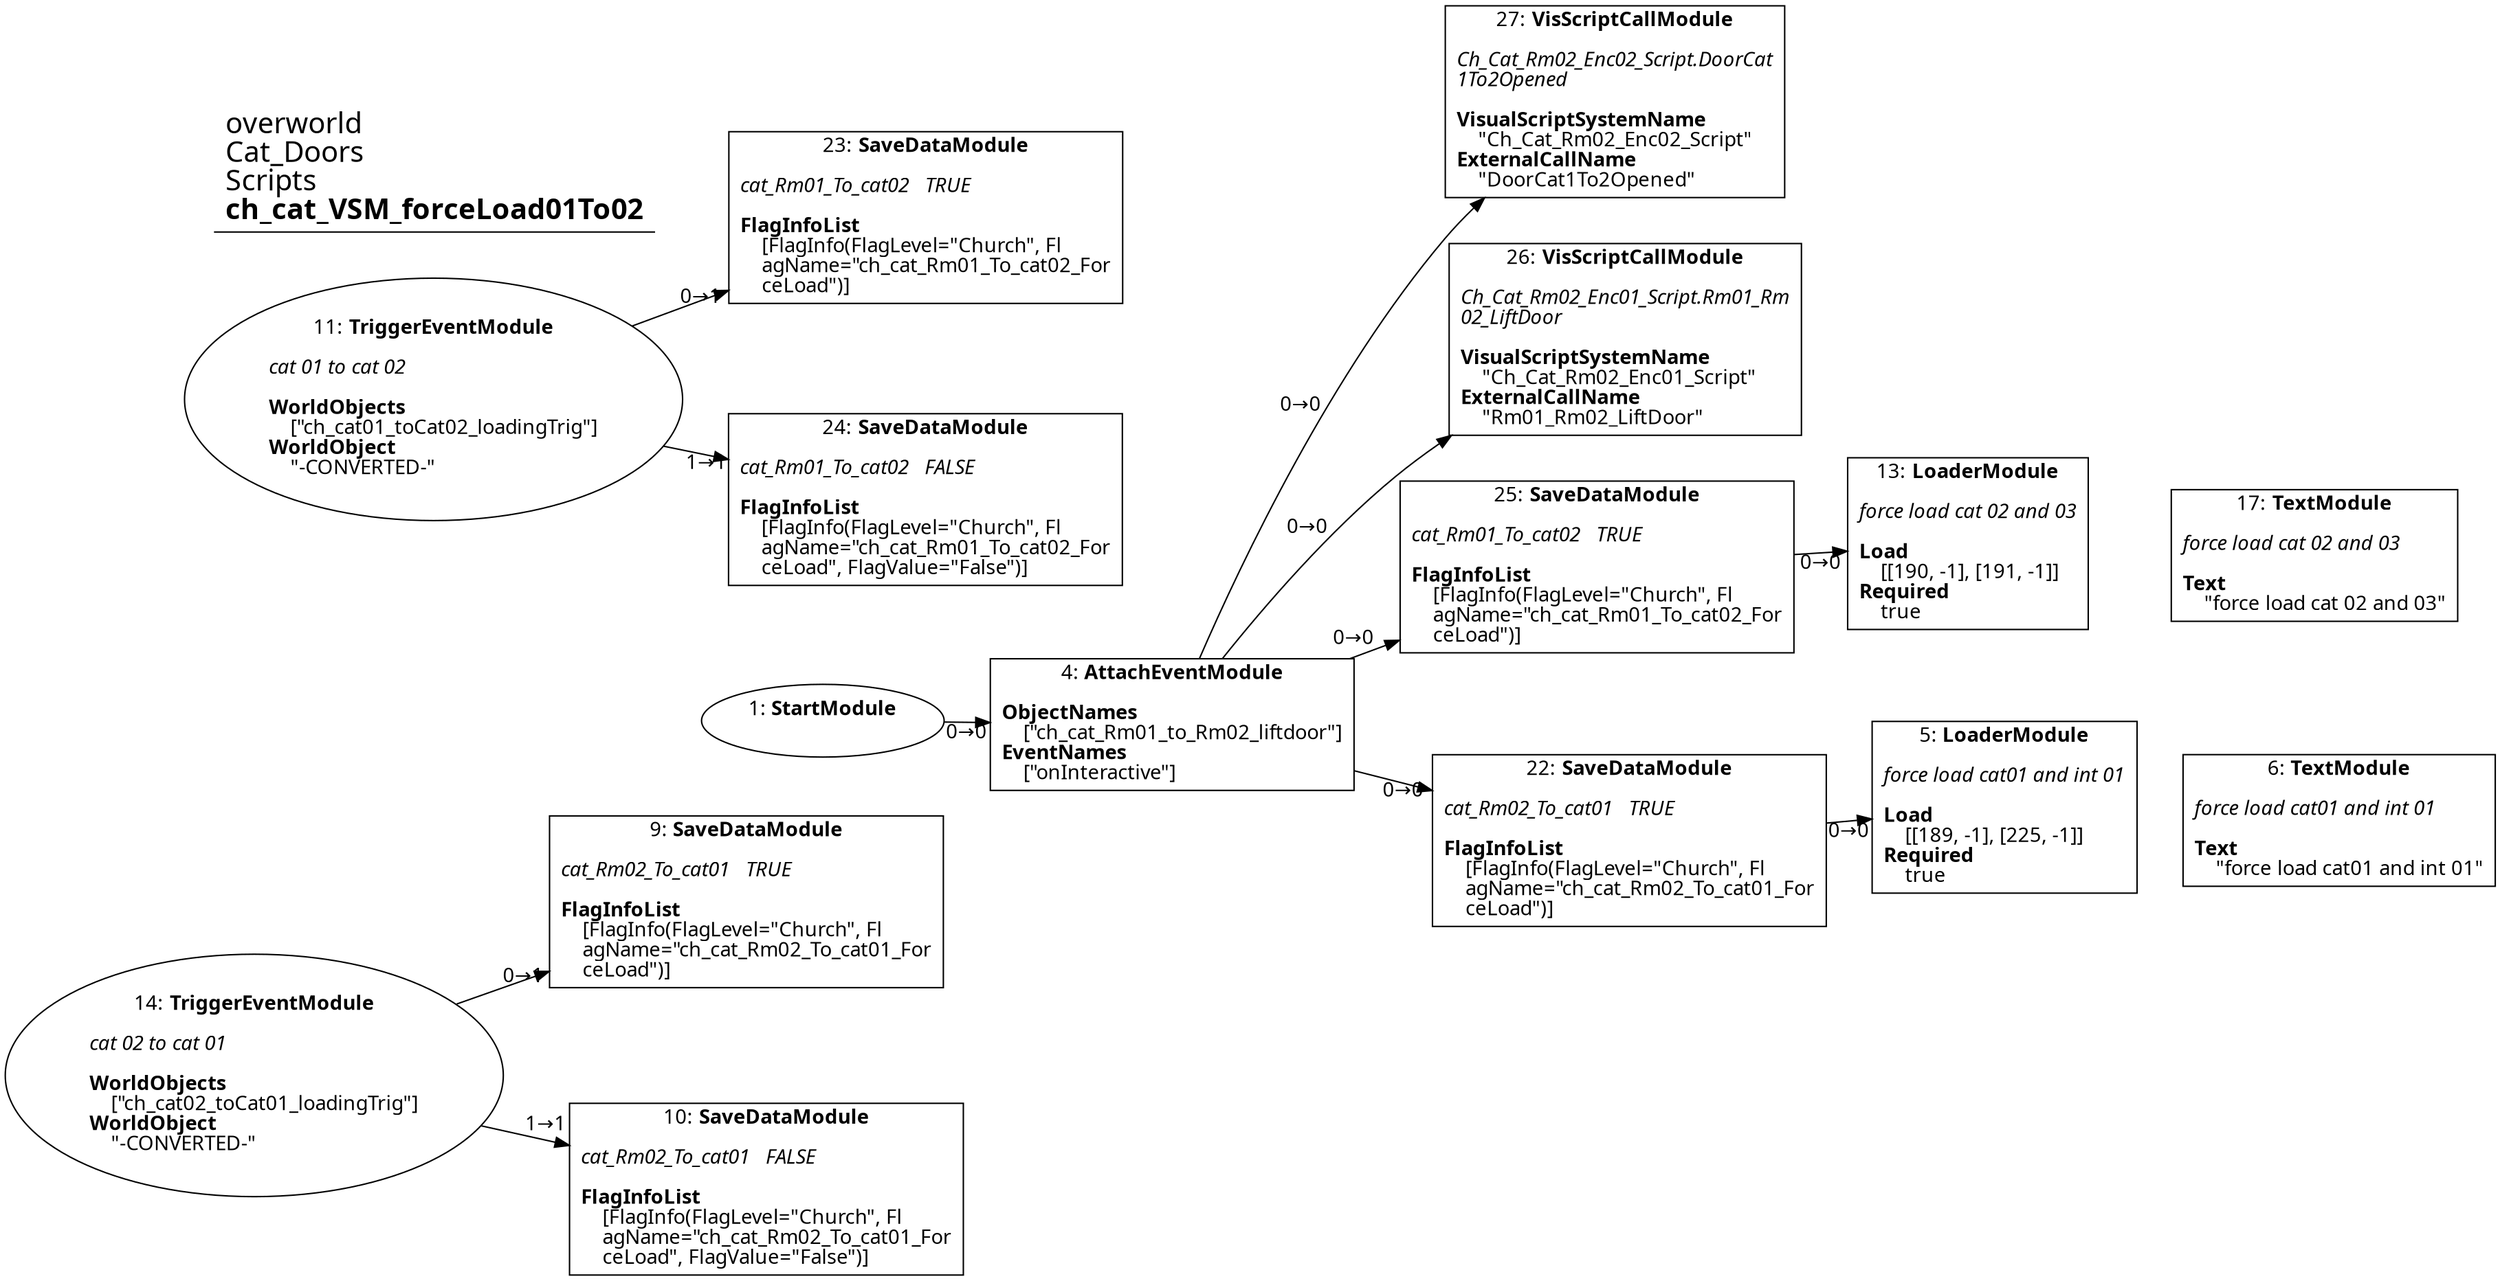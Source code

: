 digraph {
    layout = fdp;
    overlap = prism;
    sep = "+16";
    splines = spline;

    node [ shape = box ];

    graph [ fontname = "Segoe UI" ];
    node [ fontname = "Segoe UI" ];
    edge [ fontname = "Segoe UI" ];

    1 [ label = <1: <b>StartModule</b><br/><br/>> ];
    1 [ shape = oval ]
    1 [ pos = "-0.132,-0.80700004!" ];
    1 -> 4 [ label = "0→0" ];

    4 [ label = <4: <b>AttachEventModule</b><br/><br/><b>ObjectNames</b><br align="left"/>    [&quot;ch_cat_Rm01_to_Rm02_liftdoor&quot;]<br align="left"/><b>EventNames</b><br align="left"/>    [&quot;onInteractive&quot;]<br align="left"/>> ];
    4 [ pos = "0.056,-0.80700004!" ];
    4 -> 22 [ label = "0→0" ];
    4 -> 25 [ label = "0→0" ];
    4 -> 26 [ label = "0→0" ];
    4 -> 27 [ label = "0→0" ];

    5 [ label = <5: <b>LoaderModule</b><br/><br/><i>force load cat01 and int 01<br align="left"/></i><br align="left"/><b>Load</b><br align="left"/>    [[189, -1], [225, -1]]<br align="left"/><b>Required</b><br align="left"/>    true<br align="left"/>> ];
    5 [ pos = "0.555,-0.88100004!" ];

    6 [ label = <6: <b>TextModule</b><br/><br/><i>force load cat01 and int 01<br align="left"/></i><br align="left"/><b>Text</b><br align="left"/>    &quot;force load cat01 and int 01&quot;<br align="left"/>> ];
    6 [ pos = "0.78900003,-0.88100004!" ];

    9 [ label = <9: <b>SaveDataModule</b><br/><br/><i>cat_Rm02_To_cat01   TRUE<br align="left"/></i><br align="left"/><b>FlagInfoList</b><br align="left"/>    [FlagInfo(FlagLevel=&quot;Church&quot;, Fl<br align="left"/>    agName=&quot;ch_cat_Rm02_To_cat01_For<br align="left"/>    ceLoad&quot;)]<br align="left"/>> ];
    9 [ pos = "-0.15900001,-0.9110001!" ];

    10 [ label = <10: <b>SaveDataModule</b><br/><br/><i>cat_Rm02_To_cat01   FALSE<br align="left"/></i><br align="left"/><b>FlagInfoList</b><br align="left"/>    [FlagInfo(FlagLevel=&quot;Church&quot;, Fl<br align="left"/>    agName=&quot;ch_cat_Rm02_To_cat01_For<br align="left"/>    ceLoad&quot;, FlagValue=&quot;False&quot;)]<br align="left"/>> ];
    10 [ pos = "-0.158,-1.072!" ];

    11 [ label = <11: <b>TriggerEventModule</b><br/><br/><i>cat 01 to cat 02<br align="left"/></i><br align="left"/><b>WorldObjects</b><br align="left"/>    [&quot;ch_cat01_toCat02_loadingTrig&quot;]<br align="left"/><b>WorldObject</b><br align="left"/>    &quot;-CONVERTED-&quot;<br align="left"/>> ];
    11 [ shape = oval ]
    11 [ pos = "-0.44300002,-0.58000004!" ];
    11 -> 23 [ label = "0→1" ];
    11 -> 24 [ label = "1→1" ];

    13 [ label = <13: <b>LoaderModule</b><br/><br/><i>force load cat 02 and 03<br align="left"/></i><br align="left"/><b>Load</b><br align="left"/>    [[190, -1], [191, -1]]<br align="left"/><b>Required</b><br align="left"/>    true<br align="left"/>> ];
    13 [ pos = "0.55200005,-0.69500005!" ];

    14 [ label = <14: <b>TriggerEventModule</b><br/><br/><i>cat 02 to cat 01<br align="left"/></i><br align="left"/><b>WorldObjects</b><br align="left"/>    [&quot;ch_cat02_toCat01_loadingTrig&quot;]<br align="left"/><b>WorldObject</b><br align="left"/>    &quot;-CONVERTED-&quot;<br align="left"/>> ];
    14 [ shape = oval ]
    14 [ pos = "-0.43500003,-1.005!" ];
    14 -> 9 [ label = "0→1" ];
    14 -> 10 [ label = "1→1" ];

    17 [ label = <17: <b>TextModule</b><br/><br/><i>force load cat 02 and 03<br align="left"/></i><br align="left"/><b>Text</b><br align="left"/>    &quot;force load cat 02 and 03&quot;<br align="left"/>> ];
    17 [ pos = "0.78900003,-0.694!" ];

    22 [ label = <22: <b>SaveDataModule</b><br/><br/><i>cat_Rm02_To_cat01   TRUE<br align="left"/></i><br align="left"/><b>FlagInfoList</b><br align="left"/>    [FlagInfo(FlagLevel=&quot;Church&quot;, Fl<br align="left"/>    agName=&quot;ch_cat_Rm02_To_cat01_For<br align="left"/>    ceLoad&quot;)]<br align="left"/>> ];
    22 [ pos = "0.32900003,-0.88100004!" ];
    22 -> 5 [ label = "0→0" ];

    23 [ label = <23: <b>SaveDataModule</b><br/><br/><i>cat_Rm01_To_cat02   TRUE<br align="left"/></i><br align="left"/><b>FlagInfoList</b><br align="left"/>    [FlagInfo(FlagLevel=&quot;Church&quot;, Fl<br align="left"/>    agName=&quot;ch_cat_Rm01_To_cat02_For<br align="left"/>    ceLoad&quot;)]<br align="left"/>> ];
    23 [ pos = "-0.162,-0.48700002!" ];

    24 [ label = <24: <b>SaveDataModule</b><br/><br/><i>cat_Rm01_To_cat02   FALSE<br align="left"/></i><br align="left"/><b>FlagInfoList</b><br align="left"/>    [FlagInfo(FlagLevel=&quot;Church&quot;, Fl<br align="left"/>    agName=&quot;ch_cat_Rm01_To_cat02_For<br align="left"/>    ceLoad&quot;, FlagValue=&quot;False&quot;)]<br align="left"/>> ];
    24 [ pos = "-0.164,-0.648!" ];

    25 [ label = <25: <b>SaveDataModule</b><br/><br/><i>cat_Rm01_To_cat02   TRUE<br align="left"/></i><br align="left"/><b>FlagInfoList</b><br align="left"/>    [FlagInfo(FlagLevel=&quot;Church&quot;, Fl<br align="left"/>    agName=&quot;ch_cat_Rm01_To_cat02_For<br align="left"/>    ceLoad&quot;)]<br align="left"/>> ];
    25 [ pos = "0.32900003,-0.69500005!" ];
    25 -> 13 [ label = "0→0" ];

    26 [ label = <26: <b>VisScriptCallModule</b><br/><br/><i>Ch_Cat_Rm02_Enc01_Script.Rm01_Rm<br align="left"/>02_LiftDoor<br align="left"/></i><br align="left"/><b>VisualScriptSystemName</b><br align="left"/>    &quot;Ch_Cat_Rm02_Enc01_Script&quot;<br align="left"/><b>ExternalCallName</b><br align="left"/>    &quot;Rm01_Rm02_LiftDoor&quot;<br align="left"/>> ];
    26 [ pos = "0.351,-0.586!" ];

    27 [ label = <27: <b>VisScriptCallModule</b><br/><br/><i>Ch_Cat_Rm02_Enc02_Script.DoorCat<br align="left"/>1To2Opened<br align="left"/></i><br align="left"/><b>VisualScriptSystemName</b><br align="left"/>    &quot;Ch_Cat_Rm02_Enc02_Script&quot;<br align="left"/><b>ExternalCallName</b><br align="left"/>    &quot;DoorCat1To2Opened&quot;<br align="left"/>> ];
    27 [ pos = "0.349,-0.504!" ];

    title [ pos = "-0.44400004,-0.48600003!" ];
    title [ shape = underline ];
    title [ label = <<font point-size="20">overworld<br align="left"/>Cat_Doors<br align="left"/>Scripts<br align="left"/><b>ch_cat_VSM_forceLoad01To02</b><br align="left"/></font>> ];
}
